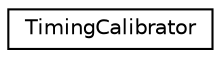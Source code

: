 digraph "Graphical Class Hierarchy"
{
  edge [fontname="Helvetica",fontsize="10",labelfontname="Helvetica",labelfontsize="10"];
  node [fontname="Helvetica",fontsize="10",shape=record];
  rankdir="LR";
  Node1 [label="TimingCalibrator",height=0.2,width=0.4,color="black", fillcolor="white", style="filled",URL="$dd/d02/class_timing_calibrator.html",tooltip="Class to handle time calibrations for bar type detectors - Singleton. "];
}
